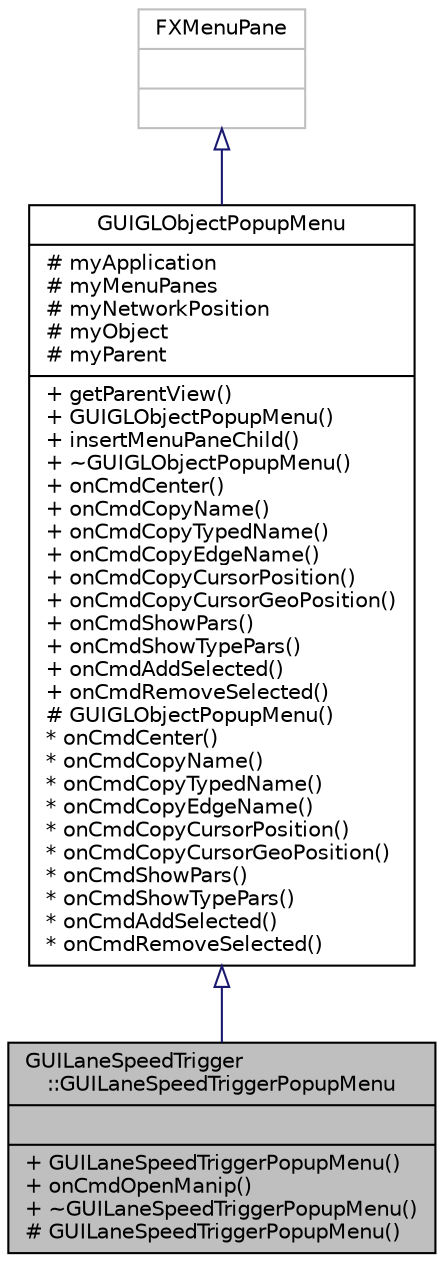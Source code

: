 digraph "GUILaneSpeedTrigger::GUILaneSpeedTriggerPopupMenu"
{
  edge [fontname="Helvetica",fontsize="10",labelfontname="Helvetica",labelfontsize="10"];
  node [fontname="Helvetica",fontsize="10",shape=record];
  Node0 [label="{GUILaneSpeedTrigger\l::GUILaneSpeedTriggerPopupMenu\n||+ GUILaneSpeedTriggerPopupMenu()\l+ onCmdOpenManip()\l+ ~GUILaneSpeedTriggerPopupMenu()\l# GUILaneSpeedTriggerPopupMenu()\l}",height=0.2,width=0.4,color="black", fillcolor="grey75", style="filled", fontcolor="black"];
  Node1 -> Node0 [dir="back",color="midnightblue",fontsize="10",style="solid",arrowtail="onormal",fontname="Helvetica"];
  Node1 [label="{GUIGLObjectPopupMenu\n|# myApplication\l# myMenuPanes\l# myNetworkPosition\l# myObject\l# myParent\l|+ getParentView()\l+ GUIGLObjectPopupMenu()\l+ insertMenuPaneChild()\l+ ~GUIGLObjectPopupMenu()\l+ onCmdCenter()\l+ onCmdCopyName()\l+ onCmdCopyTypedName()\l+ onCmdCopyEdgeName()\l+ onCmdCopyCursorPosition()\l+ onCmdCopyCursorGeoPosition()\l+ onCmdShowPars()\l+ onCmdShowTypePars()\l+ onCmdAddSelected()\l+ onCmdRemoveSelected()\l# GUIGLObjectPopupMenu()\l* onCmdCenter()\l* onCmdCopyName()\l* onCmdCopyTypedName()\l* onCmdCopyEdgeName()\l* onCmdCopyCursorPosition()\l* onCmdCopyCursorGeoPosition()\l* onCmdShowPars()\l* onCmdShowTypePars()\l* onCmdAddSelected()\l* onCmdRemoveSelected()\l}",height=0.2,width=0.4,color="black", fillcolor="white", style="filled",URL="$d3/d63/class_g_u_i_g_l_object_popup_menu.html",tooltip="The popup menu of a globject. "];
  Node2 -> Node1 [dir="back",color="midnightblue",fontsize="10",style="solid",arrowtail="onormal",fontname="Helvetica"];
  Node2 [label="{FXMenuPane\n||}",height=0.2,width=0.4,color="grey75", fillcolor="white", style="filled"];
}
